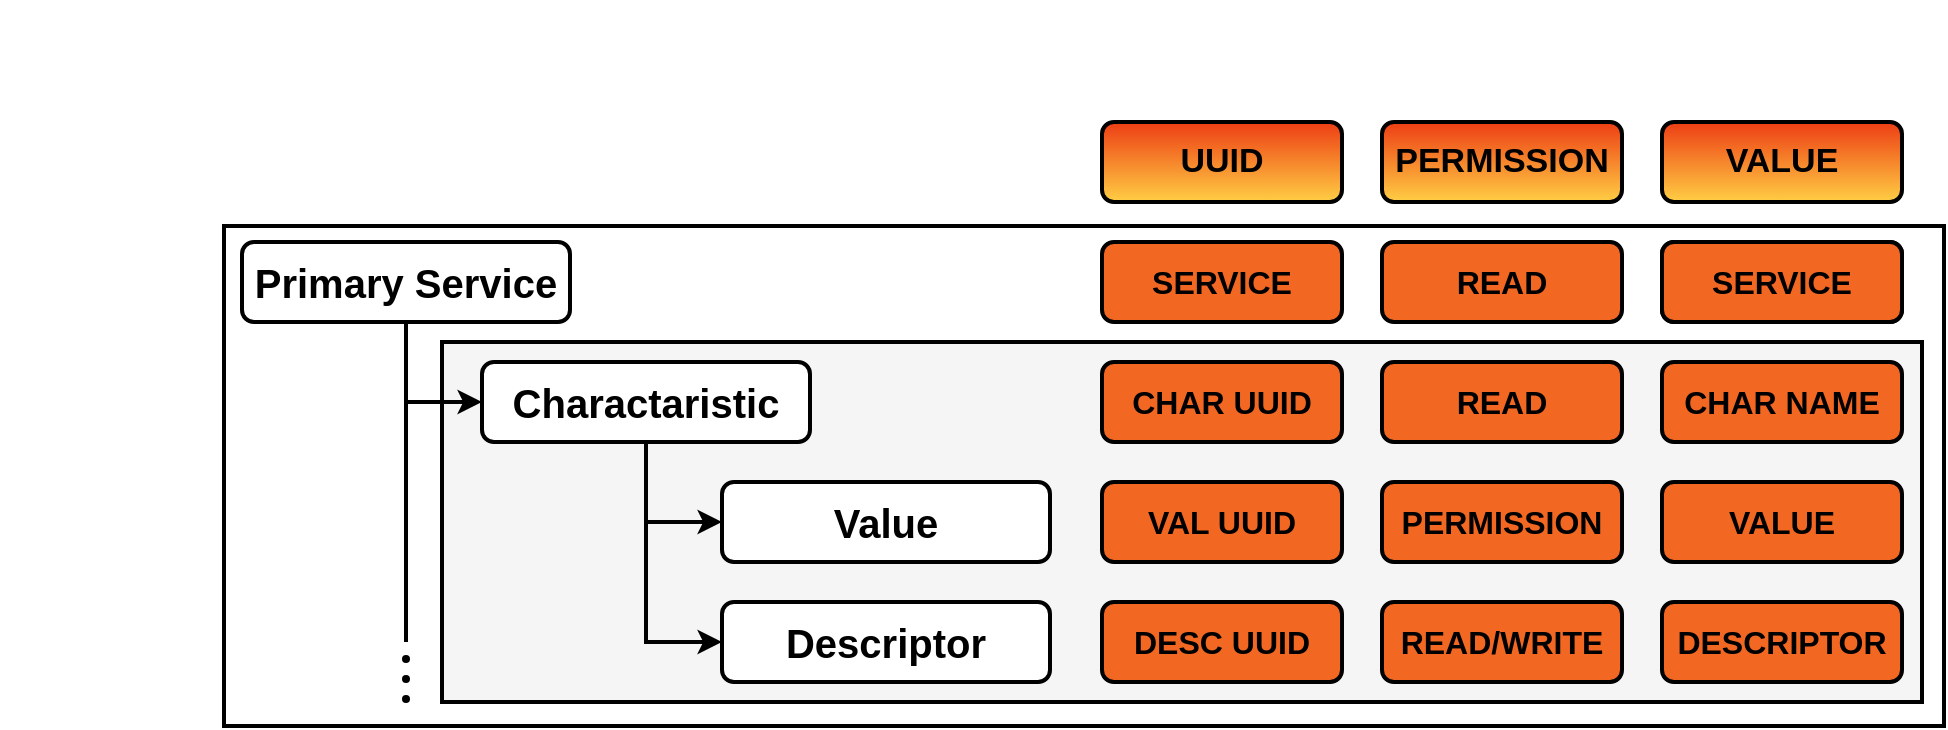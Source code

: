 <mxfile version="13.9.9" type="device"><diagram id="na_0wFgPATuvp3Nnjge5" name="Page-1"><mxGraphModel dx="1205" dy="696" grid="0" gridSize="10" guides="1" tooltips="1" connect="1" arrows="1" fold="1" page="0" pageScale="1" pageWidth="827" pageHeight="1169" math="0" shadow="0"><root><mxCell id="0"/><mxCell id="1" parent="0"/><mxCell id="TWkbVjQwKVUY4V7c5VGc-1" value="" style="rounded=0;whiteSpace=wrap;html=1;glass=0;strokeWidth=2;fillColor=none;" parent="1" vertex="1"><mxGeometry x="111" y="112" width="860" height="250" as="geometry"/></mxCell><mxCell id="TWkbVjQwKVUY4V7c5VGc-2" value="" style="rounded=0;whiteSpace=wrap;html=1;glass=0;strokeWidth=2;fillColor=#f5f5f5;fontColor=#333333;sketch=0;" parent="1" vertex="1"><mxGeometry x="220" y="170" width="740" height="180" as="geometry"/></mxCell><mxCell id="TWkbVjQwKVUY4V7c5VGc-4" style="edgeStyle=orthogonalEdgeStyle;rounded=0;orthogonalLoop=1;jettySize=auto;html=1;entryX=0;entryY=0.5;entryDx=0;entryDy=0;strokeWidth=2;" parent="1" source="TWkbVjQwKVUY4V7c5VGc-6" target="TWkbVjQwKVUY4V7c5VGc-9" edge="1"><mxGeometry relative="1" as="geometry"/></mxCell><mxCell id="TWkbVjQwKVUY4V7c5VGc-44" style="edgeStyle=orthogonalEdgeStyle;rounded=0;orthogonalLoop=1;jettySize=auto;html=1;strokeWidth=2;endArrow=none;endFill=0;" parent="1" source="TWkbVjQwKVUY4V7c5VGc-6" edge="1"><mxGeometry relative="1" as="geometry"><mxPoint x="202" y="320" as="targetPoint"/></mxGeometry></mxCell><mxCell id="TWkbVjQwKVUY4V7c5VGc-6" value="&lt;font style=&quot;font-size: 20px&quot;&gt;&lt;b&gt;Primary Service&lt;/b&gt;&lt;/font&gt;" style="rounded=1;whiteSpace=wrap;html=1;strokeWidth=2;" parent="1" vertex="1"><mxGeometry x="120" y="120" width="164" height="40" as="geometry"/></mxCell><mxCell id="TWkbVjQwKVUY4V7c5VGc-7" style="edgeStyle=orthogonalEdgeStyle;rounded=0;orthogonalLoop=1;jettySize=auto;html=1;entryX=0;entryY=0.5;entryDx=0;entryDy=0;strokeWidth=2;" parent="1" source="TWkbVjQwKVUY4V7c5VGc-9" target="TWkbVjQwKVUY4V7c5VGc-10" edge="1"><mxGeometry relative="1" as="geometry"/></mxCell><mxCell id="TWkbVjQwKVUY4V7c5VGc-8" style="edgeStyle=orthogonalEdgeStyle;rounded=0;orthogonalLoop=1;jettySize=auto;html=1;entryX=0;entryY=0.5;entryDx=0;entryDy=0;strokeWidth=2;" parent="1" source="TWkbVjQwKVUY4V7c5VGc-9" target="TWkbVjQwKVUY4V7c5VGc-15" edge="1"><mxGeometry relative="1" as="geometry"/></mxCell><mxCell id="TWkbVjQwKVUY4V7c5VGc-9" value="&lt;span style=&quot;font-size: 20px&quot;&gt;&lt;b&gt;Charactaristic&lt;/b&gt;&lt;/span&gt;" style="rounded=1;whiteSpace=wrap;html=1;strokeWidth=2;" parent="1" vertex="1"><mxGeometry x="240" y="180" width="164" height="40" as="geometry"/></mxCell><mxCell id="TWkbVjQwKVUY4V7c5VGc-10" value="&lt;span style=&quot;font-size: 20px&quot;&gt;&lt;b&gt;Value&lt;/b&gt;&lt;/span&gt;" style="rounded=1;whiteSpace=wrap;html=1;strokeWidth=2;" parent="1" vertex="1"><mxGeometry x="360" y="240" width="164" height="40" as="geometry"/></mxCell><mxCell id="TWkbVjQwKVUY4V7c5VGc-15" value="&lt;span style=&quot;font-size: 20px&quot;&gt;&lt;b&gt;Descriptor&lt;/b&gt;&lt;/span&gt;" style="rounded=1;whiteSpace=wrap;html=1;strokeWidth=2;" parent="1" vertex="1"><mxGeometry x="360" y="300" width="164" height="40" as="geometry"/></mxCell><mxCell id="TWkbVjQwKVUY4V7c5VGc-16" value="&lt;font size=&quot;1&quot;&gt;&lt;b style=&quot;font-size: 17px&quot;&gt;UUID&lt;/b&gt;&lt;/font&gt;" style="rounded=1;whiteSpace=wrap;html=1;strokeWidth=2;glass=0;gradientColor=#FFCE44;fillColor=#ED3D14;" parent="1" vertex="1"><mxGeometry x="550" y="60" width="120" height="40" as="geometry"/></mxCell><mxCell id="TWkbVjQwKVUY4V7c5VGc-17" value="&lt;font size=&quot;1&quot;&gt;&lt;b style=&quot;font-size: 17px&quot;&gt;PERMISSION&lt;/b&gt;&lt;/font&gt;" style="rounded=1;whiteSpace=wrap;html=1;strokeWidth=2;fillColor=#ED3D14;glass=0;gradientColor=#FFCE44;sketch=0;" parent="1" vertex="1"><mxGeometry x="690" y="60" width="120" height="40" as="geometry"/></mxCell><mxCell id="TWkbVjQwKVUY4V7c5VGc-18" value="&lt;font size=&quot;1&quot;&gt;&lt;b style=&quot;font-size: 17px&quot;&gt;VALUE&lt;/b&gt;&lt;/font&gt;" style="rounded=1;whiteSpace=wrap;html=1;strokeWidth=2;fillColor=#ED3D14;glass=0;gradientColor=#FFCE44;" parent="1" vertex="1"><mxGeometry x="830" y="60" width="120" height="40" as="geometry"/></mxCell><mxCell id="TWkbVjQwKVUY4V7c5VGc-19" value="&lt;font style=&quot;font-size: 16px&quot;&gt;&lt;b&gt;SERVICE&lt;/b&gt;&lt;/font&gt;" style="rounded=1;whiteSpace=wrap;html=1;strokeWidth=2;fillColor=#F26722;sketch=0;shadow=0;" parent="1" vertex="1"><mxGeometry x="550" y="120" width="120" height="40" as="geometry"/></mxCell><mxCell id="TWkbVjQwKVUY4V7c5VGc-20" value="&lt;font style=&quot;font-size: 16px&quot;&gt;&lt;b&gt;CHAR UUID&lt;/b&gt;&lt;/font&gt;" style="rounded=1;whiteSpace=wrap;html=1;strokeWidth=2;strokeColor=#000000;fillColor=#F26722;" parent="1" vertex="1"><mxGeometry x="550" y="180" width="120" height="40" as="geometry"/></mxCell><mxCell id="TWkbVjQwKVUY4V7c5VGc-21" value="&lt;font style=&quot;font-size: 16px&quot;&gt;&lt;b&gt;VAL UUID&lt;/b&gt;&lt;/font&gt;" style="rounded=1;whiteSpace=wrap;html=1;strokeWidth=2;strokeColor=#000000;fillColor=#F26722;" parent="1" vertex="1"><mxGeometry x="550" y="240" width="120" height="40" as="geometry"/></mxCell><mxCell id="TWkbVjQwKVUY4V7c5VGc-22" value="&lt;font style=&quot;font-size: 16px&quot;&gt;&lt;b&gt;DESC UUID&lt;/b&gt;&lt;/font&gt;" style="rounded=1;whiteSpace=wrap;html=1;strokeWidth=2;strokeColor=#000000;fillColor=#F26722;" parent="1" vertex="1"><mxGeometry x="550" y="300" width="120" height="40" as="geometry"/></mxCell><mxCell id="TWkbVjQwKVUY4V7c5VGc-24" value="&lt;font style=&quot;font-size: 16px&quot;&gt;&lt;b&gt;READ&lt;/b&gt;&lt;/font&gt;" style="rounded=1;whiteSpace=wrap;html=1;strokeWidth=2;strokeColor=#000000;fillColor=#F26722;" parent="1" vertex="1"><mxGeometry x="690" y="120" width="120" height="40" as="geometry"/></mxCell><mxCell id="TWkbVjQwKVUY4V7c5VGc-25" value="&lt;font style=&quot;font-size: 16px&quot;&gt;&lt;b&gt;READ&lt;/b&gt;&lt;/font&gt;" style="rounded=1;whiteSpace=wrap;html=1;strokeWidth=2;strokeColor=#000000;fillColor=#F26722;" parent="1" vertex="1"><mxGeometry x="690" y="180" width="120" height="40" as="geometry"/></mxCell><mxCell id="TWkbVjQwKVUY4V7c5VGc-26" value="&lt;font style=&quot;font-size: 16px&quot;&gt;&lt;b&gt;PERMISSION&lt;/b&gt;&lt;/font&gt;" style="rounded=1;whiteSpace=wrap;html=1;strokeWidth=2;strokeColor=#000000;fillColor=#F26722;" parent="1" vertex="1"><mxGeometry x="690" y="240" width="120" height="40" as="geometry"/></mxCell><mxCell id="TWkbVjQwKVUY4V7c5VGc-27" value="&lt;font style=&quot;font-size: 16px&quot;&gt;&lt;b&gt;READ/WRITE&lt;/b&gt;&lt;/font&gt;" style="rounded=1;whiteSpace=wrap;html=1;strokeWidth=2;strokeColor=#000000;fillColor=#F26722;" parent="1" vertex="1"><mxGeometry x="690" y="300" width="120" height="40" as="geometry"/></mxCell><mxCell id="TWkbVjQwKVUY4V7c5VGc-30" value="&lt;font style=&quot;font-size: 16px&quot;&gt;&lt;b&gt;SERVICE&lt;/b&gt;&lt;/font&gt;" style="rounded=1;whiteSpace=wrap;html=1;strokeWidth=2;strokeColor=#000000;fillColor=#F26722;" parent="1" vertex="1"><mxGeometry x="830" y="120" width="120" height="40" as="geometry"/></mxCell><mxCell id="TWkbVjQwKVUY4V7c5VGc-31" value="&lt;font style=&quot;font-size: 16px&quot;&gt;&lt;b&gt;CHAR NAME&lt;/b&gt;&lt;/font&gt;" style="rounded=1;whiteSpace=wrap;html=1;strokeWidth=2;strokeColor=#000000;fillColor=#F26722;" parent="1" vertex="1"><mxGeometry x="830" y="180" width="120" height="40" as="geometry"/></mxCell><mxCell id="TWkbVjQwKVUY4V7c5VGc-32" value="&lt;font style=&quot;font-size: 16px&quot;&gt;&lt;b&gt;VALUE&lt;/b&gt;&lt;/font&gt;" style="rounded=1;whiteSpace=wrap;html=1;strokeWidth=2;strokeColor=#000000;fillColor=#F26722;" parent="1" vertex="1"><mxGeometry x="830" y="240" width="120" height="40" as="geometry"/></mxCell><mxCell id="TWkbVjQwKVUY4V7c5VGc-33" value="&lt;font style=&quot;font-size: 16px&quot;&gt;&lt;b&gt;DESCRIPTOR&lt;/b&gt;&lt;/font&gt;" style="rounded=1;whiteSpace=wrap;html=1;strokeWidth=2;strokeColor=#000000;fillColor=#F26722;" parent="1" vertex="1"><mxGeometry x="830" y="300" width="120" height="40" as="geometry"/></mxCell><mxCell id="TWkbVjQwKVUY4V7c5VGc-45" value="" style="ellipse;whiteSpace=wrap;html=1;aspect=fixed;" parent="1" vertex="1"><mxGeometry width="6" as="geometry"/></mxCell><mxCell id="TWkbVjQwKVUY4V7c5VGc-46" value="" style="ellipse;whiteSpace=wrap;html=1;aspect=fixed;fillColor=#000000;" parent="1" vertex="1"><mxGeometry x="200.5" y="327" width="3" height="3" as="geometry"/></mxCell><mxCell id="TWkbVjQwKVUY4V7c5VGc-47" value="" style="ellipse;whiteSpace=wrap;html=1;aspect=fixed;fillColor=#000000;" parent="1" vertex="1"><mxGeometry x="200.5" y="337" width="3" height="3" as="geometry"/></mxCell><mxCell id="TWkbVjQwKVUY4V7c5VGc-48" value="" style="ellipse;whiteSpace=wrap;html=1;aspect=fixed;fillColor=#000000;" parent="1" vertex="1"><mxGeometry x="200.5" y="347" width="3" height="3" as="geometry"/></mxCell><mxCell id="G-CN0yAbhayqCKbg6JoR-1" value="&lt;font style=&quot;font-size: 16px&quot;&gt;&lt;b&gt;SERVICE&lt;/b&gt;&lt;/font&gt;" style="rounded=1;whiteSpace=wrap;html=1;strokeWidth=2;strokeColor=#000000;fillColor=#F26722;" vertex="1" parent="1"><mxGeometry x="830" y="120" width="120" height="40" as="geometry"/></mxCell></root></mxGraphModel></diagram></mxfile>